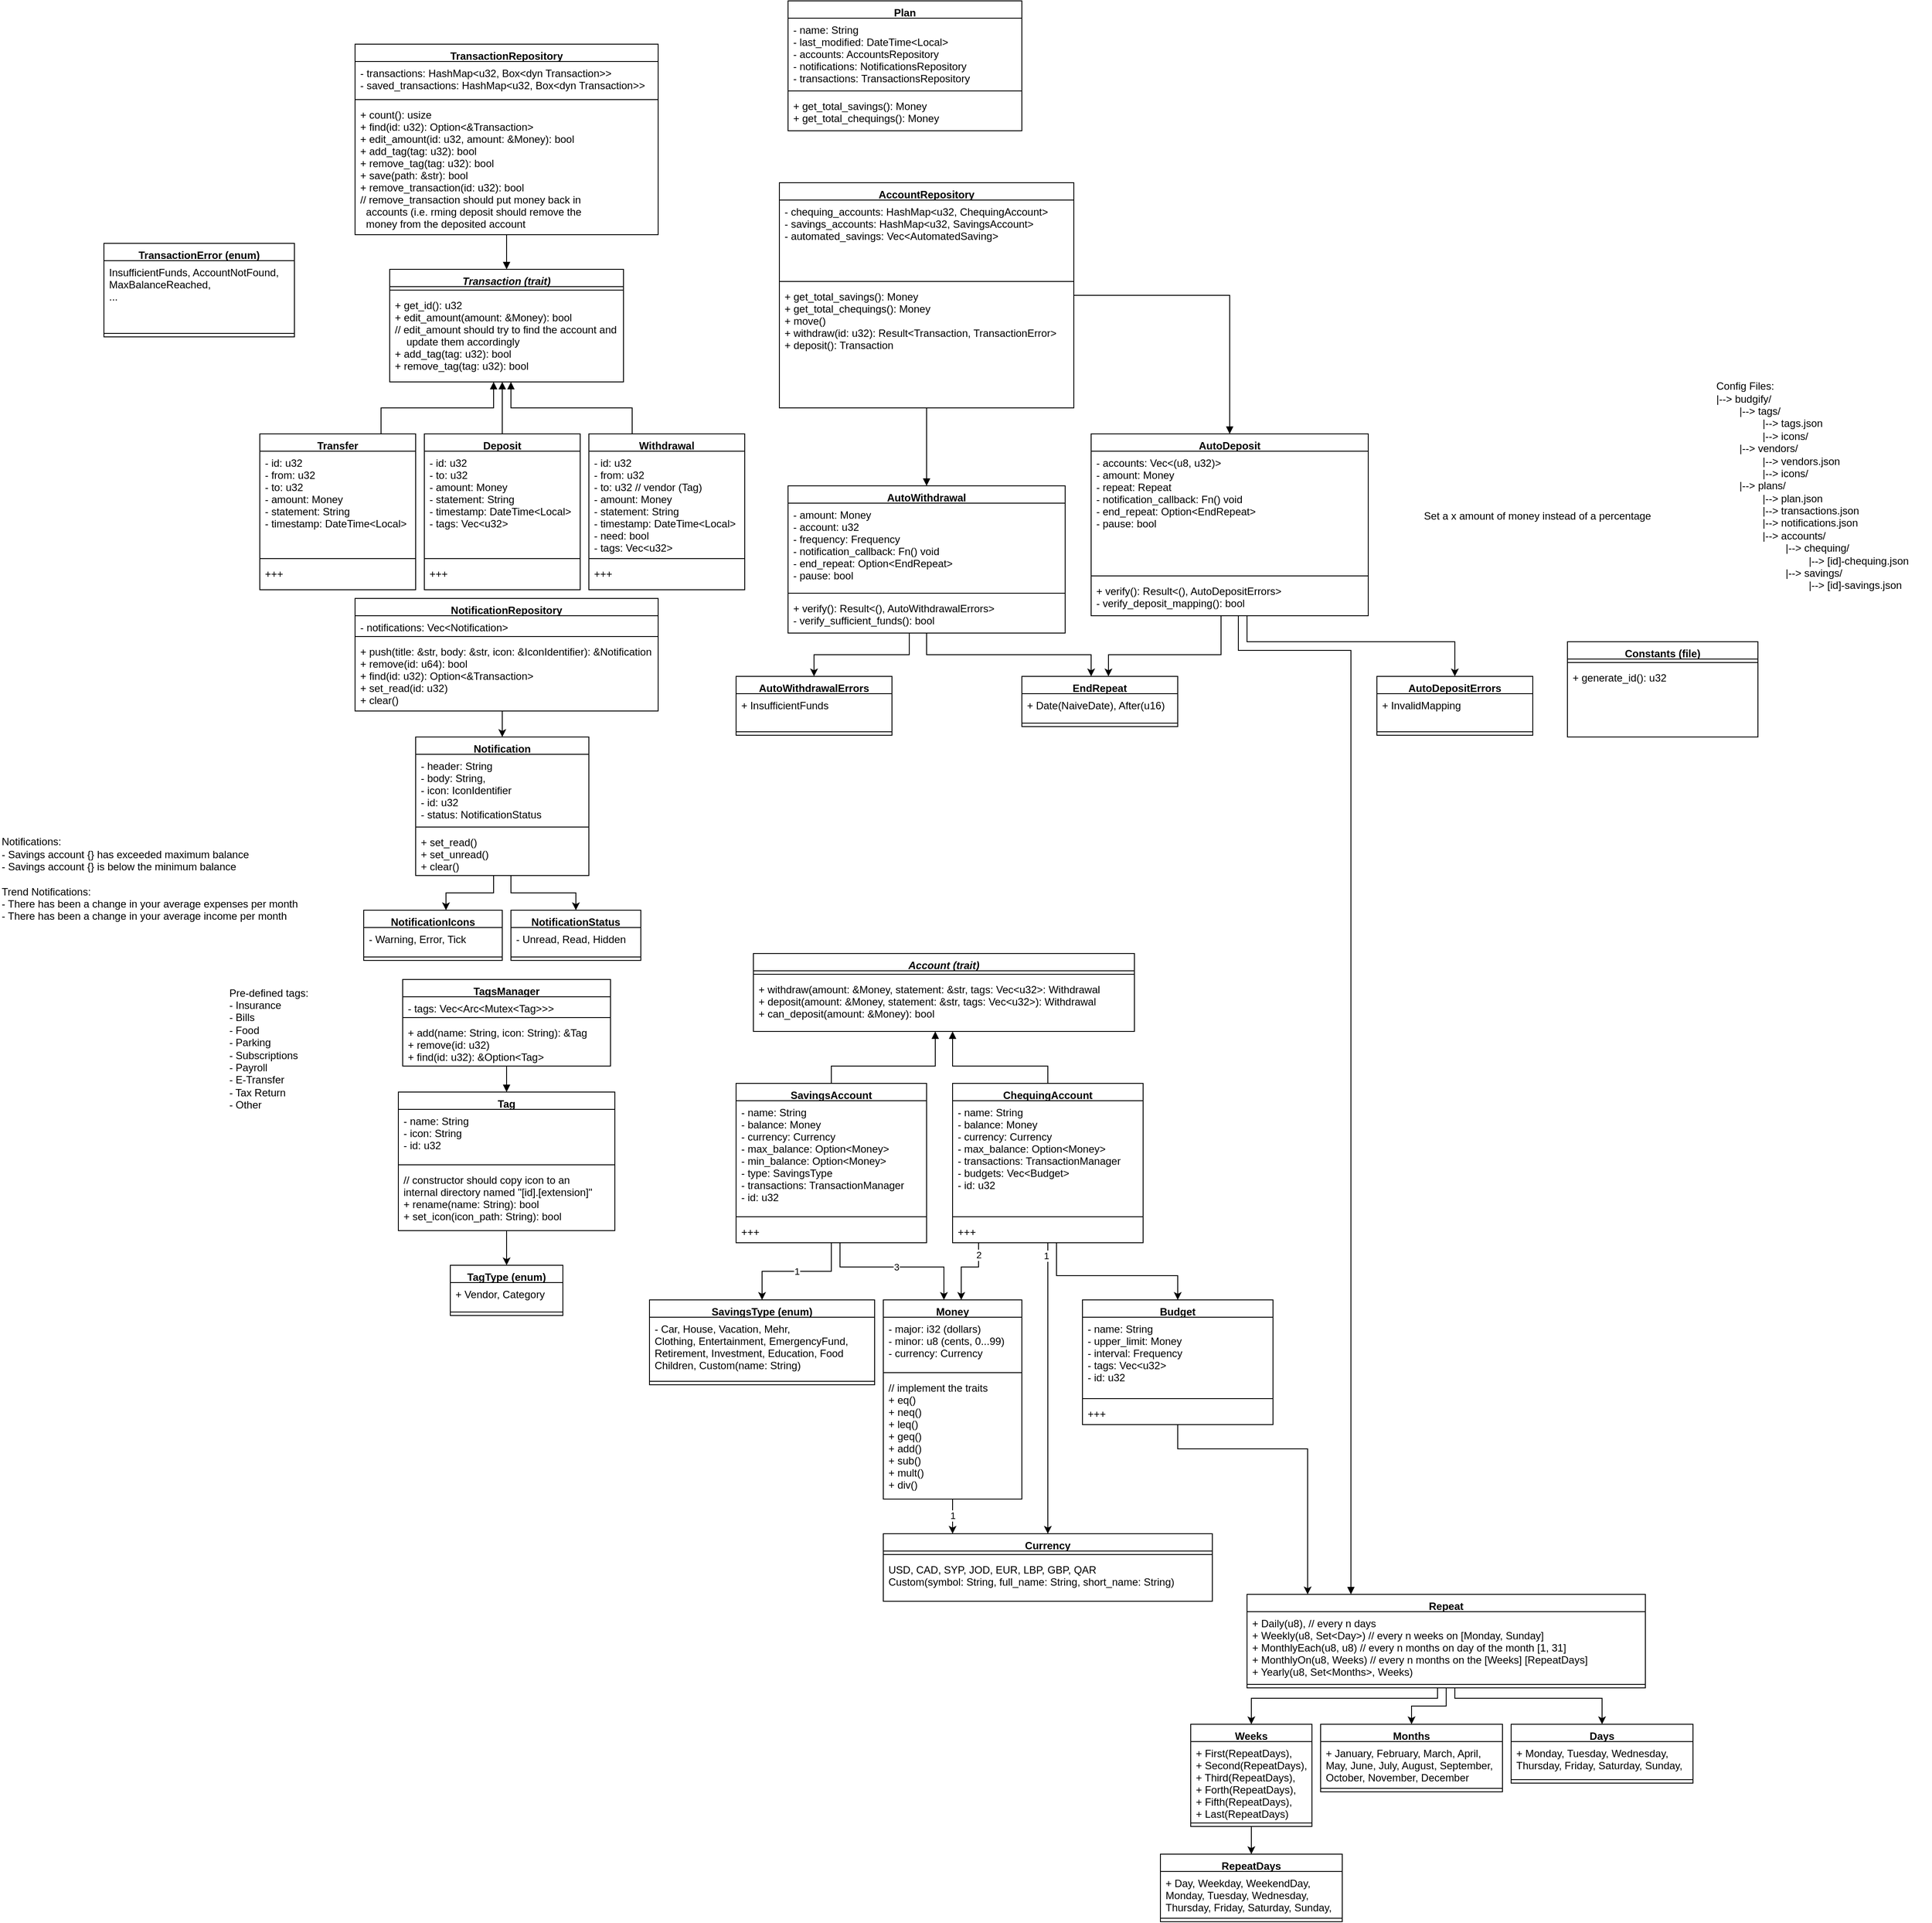 <mxfile version="20.8.16" type="device"><diagram name="Page-1" id="MXJoyOq33z3AeeRWUCVQ"><mxGraphModel dx="1587" dy="1798" grid="1" gridSize="10" guides="1" tooltips="1" connect="1" arrows="1" fold="1" page="0" pageScale="1" pageWidth="850" pageHeight="1100" math="0" shadow="0"><root><mxCell id="0"/><mxCell id="1" parent="0"/><mxCell id="jYdG3Akt0IeGUaFJMhiI-1" value="Plan" style="swimlane;fontStyle=1;align=center;verticalAlign=top;childLayout=stackLayout;horizontal=1;startSize=20;horizontalStack=0;resizeParent=1;resizeParentMax=0;resizeLast=0;collapsible=1;marginBottom=0;" parent="1" vertex="1"><mxGeometry x="130" y="-1100" width="270" height="150" as="geometry"/></mxCell><mxCell id="jYdG3Akt0IeGUaFJMhiI-2" value="- name: String&#10;- last_modified: DateTime&lt;Local&gt;&#10;- accounts: AccountsRepository&#10;- notifications: NotificationsRepository&#10;- transactions: TransactionsRepository" style="text;strokeColor=none;fillColor=none;align=left;verticalAlign=top;spacingLeft=4;spacingRight=4;overflow=hidden;rotatable=0;points=[[0,0.5],[1,0.5]];portConstraint=eastwest;" parent="jYdG3Akt0IeGUaFJMhiI-1" vertex="1"><mxGeometry y="20" width="270" height="80" as="geometry"/></mxCell><mxCell id="jYdG3Akt0IeGUaFJMhiI-3" value="" style="line;strokeWidth=1;fillColor=none;align=left;verticalAlign=middle;spacingTop=-1;spacingLeft=3;spacingRight=3;rotatable=0;labelPosition=right;points=[];portConstraint=eastwest;strokeColor=inherit;" parent="jYdG3Akt0IeGUaFJMhiI-1" vertex="1"><mxGeometry y="100" width="270" height="8" as="geometry"/></mxCell><mxCell id="jYdG3Akt0IeGUaFJMhiI-4" value="+ get_total_savings(): Money&#10;+ get_total_chequings(): Money" style="text;strokeColor=none;fillColor=none;align=left;verticalAlign=top;spacingLeft=4;spacingRight=4;overflow=hidden;rotatable=0;points=[[0,0.5],[1,0.5]];portConstraint=eastwest;" parent="jYdG3Akt0IeGUaFJMhiI-1" vertex="1"><mxGeometry y="108" width="270" height="42" as="geometry"/></mxCell><mxCell id="jYdG3Akt0IeGUaFJMhiI-22" style="edgeStyle=orthogonalEdgeStyle;rounded=0;orthogonalLoop=1;jettySize=auto;html=1;" parent="1" source="jYdG3Akt0IeGUaFJMhiI-5" target="jYdG3Akt0IeGUaFJMhiI-9" edge="1"><mxGeometry relative="1" as="geometry"><Array as="points"><mxPoint x="350" y="362"/><mxPoint x="330" y="362"/></Array></mxGeometry></mxCell><mxCell id="aiQ7RCh98UsA8xE5XKQa-2" value="2" style="edgeLabel;html=1;align=center;verticalAlign=middle;resizable=0;points=[];" vertex="1" connectable="0" parent="jYdG3Akt0IeGUaFJMhiI-22"><mxGeometry x="-0.679" relative="1" as="geometry"><mxPoint as="offset"/></mxGeometry></mxCell><mxCell id="jYdG3Akt0IeGUaFJMhiI-23" style="edgeStyle=orthogonalEdgeStyle;rounded=0;orthogonalLoop=1;jettySize=auto;html=1;" parent="1" source="jYdG3Akt0IeGUaFJMhiI-5" target="jYdG3Akt0IeGUaFJMhiI-17" edge="1"><mxGeometry relative="1" as="geometry"/></mxCell><mxCell id="aiQ7RCh98UsA8xE5XKQa-1" value="1" style="edgeLabel;html=1;align=center;verticalAlign=middle;resizable=0;points=[];" vertex="1" connectable="0" parent="jYdG3Akt0IeGUaFJMhiI-23"><mxGeometry x="-0.912" y="-2" relative="1" as="geometry"><mxPoint as="offset"/></mxGeometry></mxCell><mxCell id="jYdG3Akt0IeGUaFJMhiI-119" style="edgeStyle=orthogonalEdgeStyle;rounded=0;orthogonalLoop=1;jettySize=auto;html=1;endArrow=block;endFill=1;" parent="1" source="jYdG3Akt0IeGUaFJMhiI-5" target="jYdG3Akt0IeGUaFJMhiI-33" edge="1"><mxGeometry relative="1" as="geometry"><Array as="points"><mxPoint x="430" y="130"/><mxPoint x="320" y="130"/></Array></mxGeometry></mxCell><mxCell id="aiQ7RCh98UsA8xE5XKQa-4" style="edgeStyle=orthogonalEdgeStyle;rounded=0;orthogonalLoop=1;jettySize=auto;html=1;" edge="1" parent="1" source="jYdG3Akt0IeGUaFJMhiI-5" target="jYdG3Akt0IeGUaFJMhiI-154"><mxGeometry relative="1" as="geometry"><Array as="points"><mxPoint x="440" y="372"/><mxPoint x="580" y="372"/></Array></mxGeometry></mxCell><mxCell id="jYdG3Akt0IeGUaFJMhiI-5" value="ChequingAccount" style="swimlane;fontStyle=1;align=center;verticalAlign=top;childLayout=stackLayout;horizontal=1;startSize=20;horizontalStack=0;resizeParent=1;resizeParentMax=0;resizeLast=0;collapsible=1;marginBottom=0;" parent="1" vertex="1"><mxGeometry x="320" y="150" width="220" height="184" as="geometry"/></mxCell><mxCell id="jYdG3Akt0IeGUaFJMhiI-6" value="- name: String&#10;- balance: Money&#10;- currency: Currency&#10;- max_balance: Option&lt;Money&gt;&#10;- transactions: TransactionManager&#10;- budgets: Vec&lt;Budget&gt;&#10;- id: u32" style="text;strokeColor=none;fillColor=none;align=left;verticalAlign=top;spacingLeft=4;spacingRight=4;overflow=hidden;rotatable=0;points=[[0,0.5],[1,0.5]];portConstraint=eastwest;" parent="jYdG3Akt0IeGUaFJMhiI-5" vertex="1"><mxGeometry y="20" width="220" height="130" as="geometry"/></mxCell><mxCell id="jYdG3Akt0IeGUaFJMhiI-7" value="" style="line;strokeWidth=1;fillColor=none;align=left;verticalAlign=middle;spacingTop=-1;spacingLeft=3;spacingRight=3;rotatable=0;labelPosition=right;points=[];portConstraint=eastwest;strokeColor=inherit;" parent="jYdG3Akt0IeGUaFJMhiI-5" vertex="1"><mxGeometry y="150" width="220" height="8" as="geometry"/></mxCell><mxCell id="jYdG3Akt0IeGUaFJMhiI-8" value="+++" style="text;strokeColor=none;fillColor=none;align=left;verticalAlign=top;spacingLeft=4;spacingRight=4;overflow=hidden;rotatable=0;points=[[0,0.5],[1,0.5]];portConstraint=eastwest;" parent="jYdG3Akt0IeGUaFJMhiI-5" vertex="1"><mxGeometry y="158" width="220" height="26" as="geometry"/></mxCell><mxCell id="jYdG3Akt0IeGUaFJMhiI-21" style="edgeStyle=orthogonalEdgeStyle;rounded=0;orthogonalLoop=1;jettySize=auto;html=1;" parent="1" source="jYdG3Akt0IeGUaFJMhiI-9" target="jYdG3Akt0IeGUaFJMhiI-17" edge="1"><mxGeometry relative="1" as="geometry"><Array as="points"><mxPoint x="320" y="610"/><mxPoint x="320" y="610"/></Array></mxGeometry></mxCell><mxCell id="aiQ7RCh98UsA8xE5XKQa-3" value="1" style="edgeLabel;html=1;align=center;verticalAlign=middle;resizable=0;points=[];" vertex="1" connectable="0" parent="jYdG3Akt0IeGUaFJMhiI-21"><mxGeometry x="-0.066" relative="1" as="geometry"><mxPoint as="offset"/></mxGeometry></mxCell><mxCell id="jYdG3Akt0IeGUaFJMhiI-9" value="Money" style="swimlane;fontStyle=1;align=center;verticalAlign=top;childLayout=stackLayout;horizontal=1;startSize=20;horizontalStack=0;resizeParent=1;resizeParentMax=0;resizeLast=0;collapsible=1;marginBottom=0;" parent="1" vertex="1"><mxGeometry x="240" y="400" width="160" height="230" as="geometry"/></mxCell><mxCell id="jYdG3Akt0IeGUaFJMhiI-10" value="- major: i32 (dollars)&#10;- minor: u8 (cents, 0...99)&#10;- currency: Currency" style="text;strokeColor=none;fillColor=none;align=left;verticalAlign=top;spacingLeft=4;spacingRight=4;overflow=hidden;rotatable=0;points=[[0,0.5],[1,0.5]];portConstraint=eastwest;" parent="jYdG3Akt0IeGUaFJMhiI-9" vertex="1"><mxGeometry y="20" width="160" height="60" as="geometry"/></mxCell><mxCell id="jYdG3Akt0IeGUaFJMhiI-11" value="" style="line;strokeWidth=1;fillColor=none;align=left;verticalAlign=middle;spacingTop=-1;spacingLeft=3;spacingRight=3;rotatable=0;labelPosition=right;points=[];portConstraint=eastwest;strokeColor=inherit;" parent="jYdG3Akt0IeGUaFJMhiI-9" vertex="1"><mxGeometry y="80" width="160" height="8" as="geometry"/></mxCell><mxCell id="jYdG3Akt0IeGUaFJMhiI-12" value="// implement the traits&#10;+ eq() &#10;+ neq()&#10;+ leq()&#10;+ geq()&#10;+ add()&#10;+ sub()&#10;+ mult()&#10;+ div()" style="text;strokeColor=none;fillColor=none;align=left;verticalAlign=top;spacingLeft=4;spacingRight=4;overflow=hidden;rotatable=0;points=[[0,0.5],[1,0.5]];portConstraint=eastwest;" parent="jYdG3Akt0IeGUaFJMhiI-9" vertex="1"><mxGeometry y="88" width="160" height="142" as="geometry"/></mxCell><mxCell id="jYdG3Akt0IeGUaFJMhiI-17" value="Currency" style="swimlane;fontStyle=1;align=center;verticalAlign=top;childLayout=stackLayout;horizontal=1;startSize=20;horizontalStack=0;resizeParent=1;resizeParentMax=0;resizeLast=0;collapsible=1;marginBottom=0;" parent="1" vertex="1"><mxGeometry x="240" y="670" width="380" height="78" as="geometry"/></mxCell><mxCell id="jYdG3Akt0IeGUaFJMhiI-19" value="" style="line;strokeWidth=1;fillColor=none;align=left;verticalAlign=middle;spacingTop=-1;spacingLeft=3;spacingRight=3;rotatable=0;labelPosition=right;points=[];portConstraint=eastwest;strokeColor=inherit;" parent="jYdG3Akt0IeGUaFJMhiI-17" vertex="1"><mxGeometry y="20" width="380" height="8" as="geometry"/></mxCell><mxCell id="jYdG3Akt0IeGUaFJMhiI-18" value="USD, CAD, SYP, JOD, EUR, LBP, GBP, QAR&#10;Custom(symbol: String, full_name: String, short_name: String) " style="text;strokeColor=none;fillColor=none;align=left;verticalAlign=top;spacingLeft=4;spacingRight=4;overflow=hidden;rotatable=0;points=[[0,0.5],[1,0.5]];portConstraint=eastwest;" parent="jYdG3Akt0IeGUaFJMhiI-17" vertex="1"><mxGeometry y="28" width="380" height="50" as="geometry"/></mxCell><mxCell id="jYdG3Akt0IeGUaFJMhiI-28" value="SavingsType (enum)" style="swimlane;fontStyle=1;align=center;verticalAlign=top;childLayout=stackLayout;horizontal=1;startSize=20;horizontalStack=0;resizeParent=1;resizeParentMax=0;resizeLast=0;collapsible=1;marginBottom=0;" parent="1" vertex="1"><mxGeometry x="-30" y="400" width="260" height="98" as="geometry"/></mxCell><mxCell id="jYdG3Akt0IeGUaFJMhiI-29" value="- Car, House, Vacation, Mehr,&#10;Clothing, Entertainment, EmergencyFund, &#10;Retirement, Investment, Education, Food&#10;Children, Custom(name: String)" style="text;strokeColor=none;fillColor=none;align=left;verticalAlign=top;spacingLeft=4;spacingRight=4;overflow=hidden;rotatable=0;points=[[0,0.5],[1,0.5]];portConstraint=eastwest;" parent="jYdG3Akt0IeGUaFJMhiI-28" vertex="1"><mxGeometry y="20" width="260" height="70" as="geometry"/></mxCell><mxCell id="jYdG3Akt0IeGUaFJMhiI-30" value="" style="line;strokeWidth=1;fillColor=none;align=left;verticalAlign=middle;spacingTop=-1;spacingLeft=3;spacingRight=3;rotatable=0;labelPosition=right;points=[];portConstraint=eastwest;strokeColor=inherit;" parent="jYdG3Akt0IeGUaFJMhiI-28" vertex="1"><mxGeometry y="90" width="260" height="8" as="geometry"/></mxCell><mxCell id="jYdG3Akt0IeGUaFJMhiI-33" value="Account (trait)" style="swimlane;fontStyle=3;align=center;verticalAlign=top;childLayout=stackLayout;horizontal=1;startSize=20;horizontalStack=0;resizeParent=1;resizeParentMax=0;resizeLast=0;collapsible=1;marginBottom=0;" parent="1" vertex="1"><mxGeometry x="90" width="440" height="90" as="geometry"/></mxCell><mxCell id="jYdG3Akt0IeGUaFJMhiI-35" value="" style="line;strokeWidth=1;fillColor=none;align=left;verticalAlign=middle;spacingTop=-1;spacingLeft=3;spacingRight=3;rotatable=0;labelPosition=right;points=[];portConstraint=eastwest;strokeColor=inherit;" parent="jYdG3Akt0IeGUaFJMhiI-33" vertex="1"><mxGeometry y="20" width="440" height="8" as="geometry"/></mxCell><mxCell id="jYdG3Akt0IeGUaFJMhiI-36" value="+ withdraw(amount: &amp;Money, statement: &amp;str, tags: Vec&lt;u32&gt;: Withdrawal&#10;+ deposit(amount: &amp;Money, statement: &amp;str, tags: Vec&lt;u32&gt;): Withdrawal&#10;+ can_deposit(amount: &amp;Money): bool" style="text;strokeColor=none;fillColor=none;align=left;verticalAlign=top;spacingLeft=4;spacingRight=4;overflow=hidden;rotatable=0;points=[[0,0.5],[1,0.5]];portConstraint=eastwest;" parent="jYdG3Akt0IeGUaFJMhiI-33" vertex="1"><mxGeometry y="28" width="440" height="62" as="geometry"/></mxCell><mxCell id="jYdG3Akt0IeGUaFJMhiI-42" value="1" style="edgeStyle=orthogonalEdgeStyle;rounded=0;orthogonalLoop=1;jettySize=auto;html=1;" parent="1" source="jYdG3Akt0IeGUaFJMhiI-37" target="jYdG3Akt0IeGUaFJMhiI-28" edge="1"><mxGeometry relative="1" as="geometry"/></mxCell><mxCell id="jYdG3Akt0IeGUaFJMhiI-120" style="edgeStyle=orthogonalEdgeStyle;rounded=0;orthogonalLoop=1;jettySize=auto;html=1;endArrow=block;endFill=1;" parent="1" source="jYdG3Akt0IeGUaFJMhiI-37" target="jYdG3Akt0IeGUaFJMhiI-33" edge="1"><mxGeometry relative="1" as="geometry"><Array as="points"><mxPoint x="180" y="130"/><mxPoint x="300" y="130"/></Array></mxGeometry></mxCell><mxCell id="jYdG3Akt0IeGUaFJMhiI-121" value="3" style="edgeStyle=orthogonalEdgeStyle;rounded=0;orthogonalLoop=1;jettySize=auto;html=1;endArrow=classic;endFill=1;" parent="1" source="jYdG3Akt0IeGUaFJMhiI-37" target="jYdG3Akt0IeGUaFJMhiI-9" edge="1"><mxGeometry relative="1" as="geometry"><Array as="points"><mxPoint x="190" y="362"/><mxPoint x="310" y="362"/></Array></mxGeometry></mxCell><mxCell id="jYdG3Akt0IeGUaFJMhiI-37" value="SavingsAccount" style="swimlane;fontStyle=1;align=center;verticalAlign=top;childLayout=stackLayout;horizontal=1;startSize=20;horizontalStack=0;resizeParent=1;resizeParentMax=0;resizeLast=0;collapsible=1;marginBottom=0;" parent="1" vertex="1"><mxGeometry x="70" y="150" width="220" height="184" as="geometry"/></mxCell><mxCell id="jYdG3Akt0IeGUaFJMhiI-38" value="- name: String&#10;- balance: Money&#10;- currency: Currency&#10;- max_balance: Option&lt;Money&gt;&#10;- min_balance: Option&lt;Money&gt;&#10;- type: SavingsType&#10;- transactions: TransactionManager&#10;- id: u32" style="text;strokeColor=none;fillColor=none;align=left;verticalAlign=top;spacingLeft=4;spacingRight=4;overflow=hidden;rotatable=0;points=[[0,0.5],[1,0.5]];portConstraint=eastwest;" parent="jYdG3Akt0IeGUaFJMhiI-37" vertex="1"><mxGeometry y="20" width="220" height="130" as="geometry"/></mxCell><mxCell id="jYdG3Akt0IeGUaFJMhiI-39" value="" style="line;strokeWidth=1;fillColor=none;align=left;verticalAlign=middle;spacingTop=-1;spacingLeft=3;spacingRight=3;rotatable=0;labelPosition=right;points=[];portConstraint=eastwest;strokeColor=inherit;" parent="jYdG3Akt0IeGUaFJMhiI-37" vertex="1"><mxGeometry y="150" width="220" height="8" as="geometry"/></mxCell><mxCell id="jYdG3Akt0IeGUaFJMhiI-40" value="+++" style="text;strokeColor=none;fillColor=none;align=left;verticalAlign=top;spacingLeft=4;spacingRight=4;overflow=hidden;rotatable=0;points=[[0,0.5],[1,0.5]];portConstraint=eastwest;" parent="jYdG3Akt0IeGUaFJMhiI-37" vertex="1"><mxGeometry y="158" width="220" height="26" as="geometry"/></mxCell><mxCell id="jYdG3Akt0IeGUaFJMhiI-57" style="edgeStyle=orthogonalEdgeStyle;rounded=0;orthogonalLoop=1;jettySize=auto;html=1;" parent="1" source="jYdG3Akt0IeGUaFJMhiI-49" target="jYdG3Akt0IeGUaFJMhiI-53" edge="1"><mxGeometry relative="1" as="geometry"><Array as="points"><mxPoint x="-210" y="-70"/><mxPoint x="-265" y="-70"/></Array></mxGeometry></mxCell><mxCell id="aiQ7RCh98UsA8xE5XKQa-47" style="edgeStyle=orthogonalEdgeStyle;rounded=0;orthogonalLoop=1;jettySize=auto;html=1;entryX=0.5;entryY=0;entryDx=0;entryDy=0;" edge="1" parent="1" source="jYdG3Akt0IeGUaFJMhiI-49" target="aiQ7RCh98UsA8xE5XKQa-43"><mxGeometry relative="1" as="geometry"><Array as="points"><mxPoint x="-190" y="-70"/><mxPoint x="-115" y="-70"/></Array></mxGeometry></mxCell><mxCell id="jYdG3Akt0IeGUaFJMhiI-49" value="Notification" style="swimlane;fontStyle=1;align=center;verticalAlign=top;childLayout=stackLayout;horizontal=1;startSize=20;horizontalStack=0;resizeParent=1;resizeParentMax=0;resizeLast=0;collapsible=1;marginBottom=0;" parent="1" vertex="1"><mxGeometry x="-300" y="-250" width="200" height="160" as="geometry"/></mxCell><mxCell id="jYdG3Akt0IeGUaFJMhiI-50" value="- header: String&#10;- body: String,&#10;- icon: IconIdentifier&#10;- id: u32&#10;- status: NotificationStatus" style="text;strokeColor=none;fillColor=none;align=left;verticalAlign=top;spacingLeft=4;spacingRight=4;overflow=hidden;rotatable=0;points=[[0,0.5],[1,0.5]];portConstraint=eastwest;" parent="jYdG3Akt0IeGUaFJMhiI-49" vertex="1"><mxGeometry y="20" width="200" height="80" as="geometry"/></mxCell><mxCell id="jYdG3Akt0IeGUaFJMhiI-51" value="" style="line;strokeWidth=1;fillColor=none;align=left;verticalAlign=middle;spacingTop=-1;spacingLeft=3;spacingRight=3;rotatable=0;labelPosition=right;points=[];portConstraint=eastwest;strokeColor=inherit;" parent="jYdG3Akt0IeGUaFJMhiI-49" vertex="1"><mxGeometry y="100" width="200" height="8" as="geometry"/></mxCell><mxCell id="jYdG3Akt0IeGUaFJMhiI-52" value="+ set_read()&#10;+ set_unread()&#10;+ clear()" style="text;strokeColor=none;fillColor=none;align=left;verticalAlign=top;spacingLeft=4;spacingRight=4;overflow=hidden;rotatable=0;points=[[0,0.5],[1,0.5]];portConstraint=eastwest;" parent="jYdG3Akt0IeGUaFJMhiI-49" vertex="1"><mxGeometry y="108" width="200" height="52" as="geometry"/></mxCell><mxCell id="jYdG3Akt0IeGUaFJMhiI-53" value="NotificationIcons" style="swimlane;fontStyle=1;align=center;verticalAlign=top;childLayout=stackLayout;horizontal=1;startSize=20;horizontalStack=0;resizeParent=1;resizeParentMax=0;resizeLast=0;collapsible=1;marginBottom=0;" parent="1" vertex="1"><mxGeometry x="-360" y="-50" width="160" height="58" as="geometry"/></mxCell><mxCell id="jYdG3Akt0IeGUaFJMhiI-54" value="- Warning, Error, Tick" style="text;strokeColor=none;fillColor=none;align=left;verticalAlign=top;spacingLeft=4;spacingRight=4;overflow=hidden;rotatable=0;points=[[0,0.5],[1,0.5]];portConstraint=eastwest;" parent="jYdG3Akt0IeGUaFJMhiI-53" vertex="1"><mxGeometry y="20" width="160" height="30" as="geometry"/></mxCell><mxCell id="jYdG3Akt0IeGUaFJMhiI-55" value="" style="line;strokeWidth=1;fillColor=none;align=left;verticalAlign=middle;spacingTop=-1;spacingLeft=3;spacingRight=3;rotatable=0;labelPosition=right;points=[];portConstraint=eastwest;strokeColor=inherit;" parent="jYdG3Akt0IeGUaFJMhiI-53" vertex="1"><mxGeometry y="50" width="160" height="8" as="geometry"/></mxCell><mxCell id="jYdG3Akt0IeGUaFJMhiI-58" value="Notifications:&lt;br&gt;- Savings account {} has exceeded maximum balance&lt;br&gt;- Savings account {} is below the minimum balance&lt;br&gt;&lt;br&gt;Trend Notifications:&lt;br&gt;- There has been a change in your average expenses per month&lt;br&gt;- There has been a change in your average income per month" style="text;html=1;align=left;verticalAlign=middle;resizable=0;points=[];autosize=1;strokeColor=none;fillColor=none;" parent="1" vertex="1"><mxGeometry x="-780" y="-141" width="370" height="110" as="geometry"/></mxCell><mxCell id="aiQ7RCh98UsA8xE5XKQa-48" style="edgeStyle=orthogonalEdgeStyle;rounded=0;orthogonalLoop=1;jettySize=auto;html=1;" edge="1" parent="1" source="jYdG3Akt0IeGUaFJMhiI-59" target="jYdG3Akt0IeGUaFJMhiI-49"><mxGeometry relative="1" as="geometry"><Array as="points"><mxPoint x="-200" y="-270"/><mxPoint x="-200" y="-270"/></Array></mxGeometry></mxCell><mxCell id="jYdG3Akt0IeGUaFJMhiI-59" value="NotificationRepository" style="swimlane;fontStyle=1;align=center;verticalAlign=top;childLayout=stackLayout;horizontal=1;startSize=20;horizontalStack=0;resizeParent=1;resizeParentMax=0;resizeLast=0;collapsible=1;marginBottom=0;" parent="1" vertex="1"><mxGeometry x="-370" y="-410" width="350" height="130" as="geometry"/></mxCell><mxCell id="jYdG3Akt0IeGUaFJMhiI-60" value="- notifications: Vec&lt;Notification&gt;" style="text;strokeColor=none;fillColor=none;align=left;verticalAlign=top;spacingLeft=4;spacingRight=4;overflow=hidden;rotatable=0;points=[[0,0.5],[1,0.5]];portConstraint=eastwest;" parent="jYdG3Akt0IeGUaFJMhiI-59" vertex="1"><mxGeometry y="20" width="350" height="20" as="geometry"/></mxCell><mxCell id="jYdG3Akt0IeGUaFJMhiI-61" value="" style="line;strokeWidth=1;fillColor=none;align=left;verticalAlign=middle;spacingTop=-1;spacingLeft=3;spacingRight=3;rotatable=0;labelPosition=right;points=[];portConstraint=eastwest;strokeColor=inherit;" parent="jYdG3Akt0IeGUaFJMhiI-59" vertex="1"><mxGeometry y="40" width="350" height="8" as="geometry"/></mxCell><mxCell id="jYdG3Akt0IeGUaFJMhiI-62" value="+ push(title: &amp;str, body: &amp;str, icon: &amp;IconIdentifier): &amp;Notification&#10;+ remove(id: u64): bool&#10;+ find(id: u32): Option&lt;&amp;Transaction&gt;&#10;+ set_read(id: u32)&#10;+ clear()" style="text;strokeColor=none;fillColor=none;align=left;verticalAlign=top;spacingLeft=4;spacingRight=4;overflow=hidden;rotatable=0;points=[[0,0.5],[1,0.5]];portConstraint=eastwest;" parent="jYdG3Akt0IeGUaFJMhiI-59" vertex="1"><mxGeometry y="48" width="350" height="82" as="geometry"/></mxCell><mxCell id="jYdG3Akt0IeGUaFJMhiI-84" style="edgeStyle=orthogonalEdgeStyle;rounded=0;orthogonalLoop=1;jettySize=auto;html=1;endArrow=block;endFill=1;" parent="1" source="jYdG3Akt0IeGUaFJMhiI-66" target="jYdG3Akt0IeGUaFJMhiI-79" edge="1"><mxGeometry relative="1" as="geometry"><Array as="points"><mxPoint x="-340" y="-630"/><mxPoint x="-210" y="-630"/></Array></mxGeometry></mxCell><mxCell id="jYdG3Akt0IeGUaFJMhiI-66" value="Transfer" style="swimlane;fontStyle=1;align=center;verticalAlign=top;childLayout=stackLayout;horizontal=1;startSize=20;horizontalStack=0;resizeParent=1;resizeParentMax=0;resizeLast=0;collapsible=1;marginBottom=0;" parent="1" vertex="1"><mxGeometry x="-480" y="-600" width="180" height="180" as="geometry"/></mxCell><mxCell id="jYdG3Akt0IeGUaFJMhiI-67" value="- id: u32&#10;- from: u32&#10;- to: u32&#10;- amount: Money&#10;- statement: String&#10;- timestamp: DateTime&lt;Local&gt;" style="text;strokeColor=none;fillColor=none;align=left;verticalAlign=top;spacingLeft=4;spacingRight=4;overflow=hidden;rotatable=0;points=[[0,0.5],[1,0.5]];portConstraint=eastwest;" parent="jYdG3Akt0IeGUaFJMhiI-66" vertex="1"><mxGeometry y="20" width="180" height="120" as="geometry"/></mxCell><mxCell id="jYdG3Akt0IeGUaFJMhiI-68" value="" style="line;strokeWidth=1;fillColor=none;align=left;verticalAlign=middle;spacingTop=-1;spacingLeft=3;spacingRight=3;rotatable=0;labelPosition=right;points=[];portConstraint=eastwest;strokeColor=inherit;" parent="jYdG3Akt0IeGUaFJMhiI-66" vertex="1"><mxGeometry y="140" width="180" height="8" as="geometry"/></mxCell><mxCell id="jYdG3Akt0IeGUaFJMhiI-69" value="+++" style="text;strokeColor=none;fillColor=none;align=left;verticalAlign=top;spacingLeft=4;spacingRight=4;overflow=hidden;rotatable=0;points=[[0,0.5],[1,0.5]];portConstraint=eastwest;" parent="jYdG3Akt0IeGUaFJMhiI-66" vertex="1"><mxGeometry y="148" width="180" height="32" as="geometry"/></mxCell><mxCell id="jYdG3Akt0IeGUaFJMhiI-83" style="edgeStyle=orthogonalEdgeStyle;rounded=0;orthogonalLoop=1;jettySize=auto;html=1;endArrow=block;endFill=1;" parent="1" source="jYdG3Akt0IeGUaFJMhiI-71" target="jYdG3Akt0IeGUaFJMhiI-82" edge="1"><mxGeometry relative="1" as="geometry"><Array as="points"><mxPoint x="-200" y="-620"/><mxPoint x="-200" y="-620"/></Array></mxGeometry></mxCell><mxCell id="jYdG3Akt0IeGUaFJMhiI-71" value="Deposit" style="swimlane;fontStyle=1;align=center;verticalAlign=top;childLayout=stackLayout;horizontal=1;startSize=20;horizontalStack=0;resizeParent=1;resizeParentMax=0;resizeLast=0;collapsible=1;marginBottom=0;" parent="1" vertex="1"><mxGeometry x="-290" y="-600" width="180" height="180" as="geometry"/></mxCell><mxCell id="jYdG3Akt0IeGUaFJMhiI-72" value="- id: u32&#10;- to: u32&#10;- amount: Money&#10;- statement: String&#10;- timestamp: DateTime&lt;Local&gt;&#10;- tags: Vec&lt;u32&gt;" style="text;strokeColor=none;fillColor=none;align=left;verticalAlign=top;spacingLeft=4;spacingRight=4;overflow=hidden;rotatable=0;points=[[0,0.5],[1,0.5]];portConstraint=eastwest;" parent="jYdG3Akt0IeGUaFJMhiI-71" vertex="1"><mxGeometry y="20" width="180" height="120" as="geometry"/></mxCell><mxCell id="jYdG3Akt0IeGUaFJMhiI-73" value="" style="line;strokeWidth=1;fillColor=none;align=left;verticalAlign=middle;spacingTop=-1;spacingLeft=3;spacingRight=3;rotatable=0;labelPosition=right;points=[];portConstraint=eastwest;strokeColor=inherit;" parent="jYdG3Akt0IeGUaFJMhiI-71" vertex="1"><mxGeometry y="140" width="180" height="8" as="geometry"/></mxCell><mxCell id="jYdG3Akt0IeGUaFJMhiI-74" value="+++" style="text;strokeColor=none;fillColor=none;align=left;verticalAlign=top;spacingLeft=4;spacingRight=4;overflow=hidden;rotatable=0;points=[[0,0.5],[1,0.5]];portConstraint=eastwest;" parent="jYdG3Akt0IeGUaFJMhiI-71" vertex="1"><mxGeometry y="148" width="180" height="32" as="geometry"/></mxCell><mxCell id="jYdG3Akt0IeGUaFJMhiI-105" style="edgeStyle=orthogonalEdgeStyle;rounded=0;orthogonalLoop=1;jettySize=auto;html=1;entryX=0.5;entryY=0;entryDx=0;entryDy=0;endArrow=block;endFill=1;" parent="1" source="jYdG3Akt0IeGUaFJMhiI-75" target="jYdG3Akt0IeGUaFJMhiI-79" edge="1"><mxGeometry relative="1" as="geometry"/></mxCell><mxCell id="jYdG3Akt0IeGUaFJMhiI-75" value="TransactionRepository" style="swimlane;fontStyle=1;align=center;verticalAlign=top;childLayout=stackLayout;horizontal=1;startSize=20;horizontalStack=0;resizeParent=1;resizeParentMax=0;resizeLast=0;collapsible=1;marginBottom=0;" parent="1" vertex="1"><mxGeometry x="-370" y="-1050" width="350" height="220" as="geometry"/></mxCell><mxCell id="jYdG3Akt0IeGUaFJMhiI-76" value="- transactions: HashMap&lt;u32, Box&lt;dyn Transaction&gt;&gt;&#10;- saved_transactions: HashMap&lt;u32, Box&lt;dyn Transaction&gt;&gt;" style="text;strokeColor=none;fillColor=none;align=left;verticalAlign=top;spacingLeft=4;spacingRight=4;overflow=hidden;rotatable=0;points=[[0,0.5],[1,0.5]];portConstraint=eastwest;" parent="jYdG3Akt0IeGUaFJMhiI-75" vertex="1"><mxGeometry y="20" width="350" height="40" as="geometry"/></mxCell><mxCell id="jYdG3Akt0IeGUaFJMhiI-77" value="" style="line;strokeWidth=1;fillColor=none;align=left;verticalAlign=middle;spacingTop=-1;spacingLeft=3;spacingRight=3;rotatable=0;labelPosition=right;points=[];portConstraint=eastwest;strokeColor=inherit;" parent="jYdG3Akt0IeGUaFJMhiI-75" vertex="1"><mxGeometry y="60" width="350" height="8" as="geometry"/></mxCell><mxCell id="jYdG3Akt0IeGUaFJMhiI-78" value="+ count(): usize&#10;+ find(id: u32): Option&lt;&amp;Transaction&gt;&#10;+ edit_amount(id: u32, amount: &amp;Money): bool&#10;+ add_tag(tag: u32): bool&#10;+ remove_tag(tag: u32): bool&#10;+ save(path: &amp;str): bool&#10;+ remove_transaction(id: u32): bool&#10;// remove_transaction should put money back in&#10;  accounts (i.e. rming deposit should remove the &#10;  money from the deposited account" style="text;strokeColor=none;fillColor=none;align=left;verticalAlign=top;spacingLeft=4;spacingRight=4;overflow=hidden;rotatable=0;points=[[0,0.5],[1,0.5]];portConstraint=eastwest;" parent="jYdG3Akt0IeGUaFJMhiI-75" vertex="1"><mxGeometry y="68" width="350" height="152" as="geometry"/></mxCell><mxCell id="jYdG3Akt0IeGUaFJMhiI-79" value="Transaction (trait)" style="swimlane;fontStyle=3;align=center;verticalAlign=top;childLayout=stackLayout;horizontal=1;startSize=20;horizontalStack=0;resizeParent=1;resizeParentMax=0;resizeLast=0;collapsible=1;marginBottom=0;" parent="1" vertex="1"><mxGeometry x="-330" y="-790" width="270" height="130" as="geometry"/></mxCell><mxCell id="jYdG3Akt0IeGUaFJMhiI-81" value="" style="line;strokeWidth=1;fillColor=none;align=left;verticalAlign=middle;spacingTop=-1;spacingLeft=3;spacingRight=3;rotatable=0;labelPosition=right;points=[];portConstraint=eastwest;strokeColor=inherit;" parent="jYdG3Akt0IeGUaFJMhiI-79" vertex="1"><mxGeometry y="20" width="270" height="8" as="geometry"/></mxCell><mxCell id="jYdG3Akt0IeGUaFJMhiI-82" value="+ get_id(): u32&#10;+ edit_amount(amount: &amp;Money): bool&#10;// edit_amount should try to find the account and&#10;    update them accordingly&#10;+ add_tag(tag: u32): bool&#10;+ remove_tag(tag: u32): bool" style="text;strokeColor=none;fillColor=none;align=left;verticalAlign=top;spacingLeft=4;spacingRight=4;overflow=hidden;rotatable=0;points=[[0,0.5],[1,0.5]];portConstraint=eastwest;" parent="jYdG3Akt0IeGUaFJMhiI-79" vertex="1"><mxGeometry y="28" width="270" height="102" as="geometry"/></mxCell><mxCell id="jYdG3Akt0IeGUaFJMhiI-94" style="edgeStyle=orthogonalEdgeStyle;rounded=0;orthogonalLoop=1;jettySize=auto;html=1;endArrow=block;endFill=1;" parent="1" source="jYdG3Akt0IeGUaFJMhiI-90" target="jYdG3Akt0IeGUaFJMhiI-79" edge="1"><mxGeometry relative="1" as="geometry"><Array as="points"><mxPoint x="-50" y="-630"/><mxPoint x="-190" y="-630"/></Array></mxGeometry></mxCell><mxCell id="jYdG3Akt0IeGUaFJMhiI-90" value="Withdrawal" style="swimlane;fontStyle=1;align=center;verticalAlign=top;childLayout=stackLayout;horizontal=1;startSize=20;horizontalStack=0;resizeParent=1;resizeParentMax=0;resizeLast=0;collapsible=1;marginBottom=0;" parent="1" vertex="1"><mxGeometry x="-100" y="-600" width="180" height="180" as="geometry"/></mxCell><mxCell id="jYdG3Akt0IeGUaFJMhiI-91" value="- id: u32&#10;- from: u32&#10;- to: u32 // vendor (Tag)&#10;- amount: Money&#10;- statement: String&#10;- timestamp: DateTime&lt;Local&gt;&#10;- need: bool&#10;- tags: Vec&lt;u32&gt;" style="text;strokeColor=none;fillColor=none;align=left;verticalAlign=top;spacingLeft=4;spacingRight=4;overflow=hidden;rotatable=0;points=[[0,0.5],[1,0.5]];portConstraint=eastwest;" parent="jYdG3Akt0IeGUaFJMhiI-90" vertex="1"><mxGeometry y="20" width="180" height="120" as="geometry"/></mxCell><mxCell id="jYdG3Akt0IeGUaFJMhiI-92" value="" style="line;strokeWidth=1;fillColor=none;align=left;verticalAlign=middle;spacingTop=-1;spacingLeft=3;spacingRight=3;rotatable=0;labelPosition=right;points=[];portConstraint=eastwest;strokeColor=inherit;" parent="jYdG3Akt0IeGUaFJMhiI-90" vertex="1"><mxGeometry y="140" width="180" height="8" as="geometry"/></mxCell><mxCell id="jYdG3Akt0IeGUaFJMhiI-93" value="+++" style="text;strokeColor=none;fillColor=none;align=left;verticalAlign=top;spacingLeft=4;spacingRight=4;overflow=hidden;rotatable=0;points=[[0,0.5],[1,0.5]];portConstraint=eastwest;" parent="jYdG3Akt0IeGUaFJMhiI-90" vertex="1"><mxGeometry y="148" width="180" height="32" as="geometry"/></mxCell><mxCell id="jYdG3Akt0IeGUaFJMhiI-106" style="edgeStyle=orthogonalEdgeStyle;rounded=0;orthogonalLoop=1;jettySize=auto;html=1;endArrow=block;endFill=1;" parent="1" source="jYdG3Akt0IeGUaFJMhiI-95" target="jYdG3Akt0IeGUaFJMhiI-99" edge="1"><mxGeometry relative="1" as="geometry"/></mxCell><mxCell id="jYdG3Akt0IeGUaFJMhiI-95" value="TagsManager" style="swimlane;fontStyle=1;align=center;verticalAlign=top;childLayout=stackLayout;horizontal=1;startSize=20;horizontalStack=0;resizeParent=1;resizeParentMax=0;resizeLast=0;collapsible=1;marginBottom=0;" parent="1" vertex="1"><mxGeometry x="-315" y="30" width="240" height="100" as="geometry"/></mxCell><mxCell id="jYdG3Akt0IeGUaFJMhiI-96" value="- tags: Vec&lt;Arc&lt;Mutex&lt;Tag&gt;&gt;&gt;" style="text;strokeColor=none;fillColor=none;align=left;verticalAlign=top;spacingLeft=4;spacingRight=4;overflow=hidden;rotatable=0;points=[[0,0.5],[1,0.5]];portConstraint=eastwest;" parent="jYdG3Akt0IeGUaFJMhiI-95" vertex="1"><mxGeometry y="20" width="240" height="20" as="geometry"/></mxCell><mxCell id="jYdG3Akt0IeGUaFJMhiI-97" value="" style="line;strokeWidth=1;fillColor=none;align=left;verticalAlign=middle;spacingTop=-1;spacingLeft=3;spacingRight=3;rotatable=0;labelPosition=right;points=[];portConstraint=eastwest;strokeColor=inherit;" parent="jYdG3Akt0IeGUaFJMhiI-95" vertex="1"><mxGeometry y="40" width="240" height="8" as="geometry"/></mxCell><mxCell id="jYdG3Akt0IeGUaFJMhiI-98" value="+ add(name: String, icon: String): &amp;Tag&#10;+ remove(id: u32)&#10;+ find(id: u32): &amp;Option&lt;Tag&gt;" style="text;strokeColor=none;fillColor=none;align=left;verticalAlign=top;spacingLeft=4;spacingRight=4;overflow=hidden;rotatable=0;points=[[0,0.5],[1,0.5]];portConstraint=eastwest;" parent="jYdG3Akt0IeGUaFJMhiI-95" vertex="1"><mxGeometry y="48" width="240" height="52" as="geometry"/></mxCell><mxCell id="aiQ7RCh98UsA8xE5XKQa-9" style="edgeStyle=orthogonalEdgeStyle;rounded=0;orthogonalLoop=1;jettySize=auto;html=1;" edge="1" parent="1" source="jYdG3Akt0IeGUaFJMhiI-99" target="aiQ7RCh98UsA8xE5XKQa-5"><mxGeometry relative="1" as="geometry"/></mxCell><mxCell id="jYdG3Akt0IeGUaFJMhiI-99" value="Tag" style="swimlane;fontStyle=1;align=center;verticalAlign=top;childLayout=stackLayout;horizontal=1;startSize=20;horizontalStack=0;resizeParent=1;resizeParentMax=0;resizeLast=0;collapsible=1;marginBottom=0;" parent="1" vertex="1"><mxGeometry x="-320" y="160" width="250" height="160" as="geometry"/></mxCell><mxCell id="jYdG3Akt0IeGUaFJMhiI-100" value="- name: String&#10;- icon: String&#10;- id: u32" style="text;strokeColor=none;fillColor=none;align=left;verticalAlign=top;spacingLeft=4;spacingRight=4;overflow=hidden;rotatable=0;points=[[0,0.5],[1,0.5]];portConstraint=eastwest;" parent="jYdG3Akt0IeGUaFJMhiI-99" vertex="1"><mxGeometry y="20" width="250" height="60" as="geometry"/></mxCell><mxCell id="jYdG3Akt0IeGUaFJMhiI-101" value="" style="line;strokeWidth=1;fillColor=none;align=left;verticalAlign=middle;spacingTop=-1;spacingLeft=3;spacingRight=3;rotatable=0;labelPosition=right;points=[];portConstraint=eastwest;strokeColor=inherit;" parent="jYdG3Akt0IeGUaFJMhiI-99" vertex="1"><mxGeometry y="80" width="250" height="8" as="geometry"/></mxCell><mxCell id="jYdG3Akt0IeGUaFJMhiI-102" value="// constructor should copy icon to an&#10;internal directory named &quot;[id].[extension]&quot;&#10;+ rename(name: String): bool&#10;+ set_icon(icon_path: String): bool" style="text;strokeColor=none;fillColor=none;align=left;verticalAlign=top;spacingLeft=4;spacingRight=4;overflow=hidden;rotatable=0;points=[[0,0.5],[1,0.5]];portConstraint=eastwest;" parent="jYdG3Akt0IeGUaFJMhiI-99" vertex="1"><mxGeometry y="88" width="250" height="72" as="geometry"/></mxCell><mxCell id="jYdG3Akt0IeGUaFJMhiI-103" value="Config Files:&lt;br&gt;|--&amp;gt; budgify/&lt;br&gt;&lt;span style=&quot;white-space: pre;&quot;&gt;&#9;&lt;/span&gt;|--&amp;gt; tags/&lt;br&gt;&lt;span style=&quot;white-space: pre;&quot;&gt;&#9;&lt;span style=&quot;white-space: pre;&quot;&gt;&#9;&lt;/span&gt;&lt;/span&gt;|--&amp;gt; tags.json&lt;br&gt;&lt;span style=&quot;white-space: pre;&quot;&gt;&#9;&lt;/span&gt;&lt;span style=&quot;white-space: pre;&quot;&gt;&#9;&lt;/span&gt;|--&amp;gt; icons/&lt;br&gt;&lt;span style=&quot;white-space: pre;&quot;&gt;&#9;&lt;/span&gt;|--&amp;gt; vendors/&lt;br&gt;&lt;span style=&quot;white-space: pre;&quot;&gt;&#9;&lt;/span&gt;&lt;span style=&quot;white-space: pre;&quot;&gt;&#9;&lt;/span&gt;|--&amp;gt; vendors.json&lt;br&gt;&lt;span style=&quot;white-space: pre;&quot;&gt;&#9;&lt;/span&gt;&lt;span style=&quot;white-space: pre;&quot;&gt;&#9;&lt;/span&gt;|--&amp;gt; icons/&lt;br&gt;&lt;span style=&quot;white-space: pre;&quot;&gt;&#9;&lt;/span&gt;|--&amp;gt; plans/&lt;br&gt;&lt;span style=&quot;white-space: pre;&quot;&gt;&#9;&lt;span style=&quot;white-space: pre;&quot;&gt;&#9;&lt;/span&gt;&lt;/span&gt;|--&amp;gt; plan.json&lt;br&gt;&lt;span style=&quot;white-space: pre;&quot;&gt;&lt;span style=&quot;white-space: pre;&quot;&gt;&#9;&lt;/span&gt;&#9;&lt;/span&gt;|--&amp;gt; transactions.json&lt;br&gt;&lt;span style=&quot;white-space: pre;&quot;&gt;&lt;span style=&quot;white-space: pre;&quot;&gt;&#9;&lt;/span&gt;&#9;&lt;/span&gt;|--&amp;gt; notifications.json&lt;br&gt;&lt;span style=&quot;white-space: pre;&quot;&gt;&#9;&lt;span style=&quot;white-space: pre;&quot;&gt;&#9;&lt;/span&gt;&lt;/span&gt;|--&amp;gt; accounts/&lt;br&gt;&lt;span style=&quot;white-space: pre;&quot;&gt;&#9;&lt;/span&gt;&lt;span style=&quot;white-space: pre;&quot;&gt;&#9;&lt;span style=&quot;white-space: pre;&quot;&gt;&#9;&lt;/span&gt;&lt;/span&gt;|--&amp;gt; chequing/&lt;br&gt;&lt;span style=&quot;white-space: pre;&quot;&gt;&#9;&lt;/span&gt;&lt;span style=&quot;white-space: pre;&quot;&gt;&#9;&lt;/span&gt;&lt;span style=&quot;white-space: pre;&quot;&gt;&#9;&lt;span style=&quot;white-space: pre;&quot;&gt;&#9;&lt;/span&gt;&lt;/span&gt;|--&amp;gt; [id]-chequing.json&lt;br&gt;&lt;span style=&quot;white-space: pre;&quot;&gt;&lt;span style=&quot;white-space: pre;&quot;&gt;&#9;&lt;/span&gt;&#9;&lt;/span&gt;&lt;span style=&quot;white-space: pre;&quot;&gt;&#9;&lt;/span&gt;|--&amp;gt; savings/&lt;br&gt;&lt;span style=&quot;white-space: pre;&quot;&gt;&#9;&lt;span style=&quot;white-space: pre;&quot;&gt;&#9;&lt;/span&gt;&lt;/span&gt;&lt;span style=&quot;white-space: pre;&quot;&gt;&#9;&lt;/span&gt;&lt;span style=&quot;white-space: pre;&quot;&gt;&#9;&lt;/span&gt;|--&amp;gt; [id]-savings.json" style="text;html=1;align=left;verticalAlign=middle;resizable=0;points=[];autosize=1;strokeColor=none;fillColor=none;" parent="1" vertex="1"><mxGeometry x="1200" y="-670" width="250" height="260" as="geometry"/></mxCell><mxCell id="jYdG3Akt0IeGUaFJMhiI-110" value="Constants (file)" style="swimlane;fontStyle=1;align=center;verticalAlign=top;childLayout=stackLayout;horizontal=1;startSize=20;horizontalStack=0;resizeParent=1;resizeParentMax=0;resizeLast=0;collapsible=1;marginBottom=0;" parent="1" vertex="1"><mxGeometry x="1030" y="-360" width="220" height="110" as="geometry"/></mxCell><mxCell id="jYdG3Akt0IeGUaFJMhiI-112" value="" style="line;strokeWidth=1;fillColor=none;align=left;verticalAlign=middle;spacingTop=-1;spacingLeft=3;spacingRight=3;rotatable=0;labelPosition=right;points=[];portConstraint=eastwest;strokeColor=inherit;" parent="jYdG3Akt0IeGUaFJMhiI-110" vertex="1"><mxGeometry y="20" width="220" height="8" as="geometry"/></mxCell><mxCell id="jYdG3Akt0IeGUaFJMhiI-113" value="+ generate_id(): u32" style="text;strokeColor=none;fillColor=none;align=left;verticalAlign=top;spacingLeft=4;spacingRight=4;overflow=hidden;rotatable=0;points=[[0,0.5],[1,0.5]];portConstraint=eastwest;" parent="jYdG3Akt0IeGUaFJMhiI-110" vertex="1"><mxGeometry y="28" width="220" height="82" as="geometry"/></mxCell><mxCell id="jYdG3Akt0IeGUaFJMhiI-145" style="edgeStyle=orthogonalEdgeStyle;rounded=0;orthogonalLoop=1;jettySize=auto;html=1;entryX=0.5;entryY=0;entryDx=0;entryDy=0;endArrow=block;endFill=1;" parent="1" source="jYdG3Akt0IeGUaFJMhiI-114" target="jYdG3Akt0IeGUaFJMhiI-141" edge="1"><mxGeometry relative="1" as="geometry"/></mxCell><mxCell id="jYdG3Akt0IeGUaFJMhiI-146" style="edgeStyle=orthogonalEdgeStyle;rounded=0;orthogonalLoop=1;jettySize=auto;html=1;entryX=0.5;entryY=0;entryDx=0;entryDy=0;endArrow=block;endFill=1;" parent="1" source="jYdG3Akt0IeGUaFJMhiI-114" target="jYdG3Akt0IeGUaFJMhiI-129" edge="1"><mxGeometry relative="1" as="geometry"/></mxCell><mxCell id="jYdG3Akt0IeGUaFJMhiI-114" value="AccountRepository" style="swimlane;fontStyle=1;align=center;verticalAlign=top;childLayout=stackLayout;horizontal=1;startSize=20;horizontalStack=0;resizeParent=1;resizeParentMax=0;resizeLast=0;collapsible=1;marginBottom=0;" parent="1" vertex="1"><mxGeometry x="120" y="-890" width="340" height="260" as="geometry"/></mxCell><mxCell id="jYdG3Akt0IeGUaFJMhiI-115" value="- chequing_accounts: HashMap&lt;u32, ChequingAccount&gt;&#10;- savings_accounts: HashMap&lt;u32, SavingsAccount&gt;&#10;- automated_savings: Vec&lt;AutomatedSaving&gt;" style="text;strokeColor=none;fillColor=none;align=left;verticalAlign=top;spacingLeft=4;spacingRight=4;overflow=hidden;rotatable=0;points=[[0,0.5],[1,0.5]];portConstraint=eastwest;" parent="jYdG3Akt0IeGUaFJMhiI-114" vertex="1"><mxGeometry y="20" width="340" height="90" as="geometry"/></mxCell><mxCell id="jYdG3Akt0IeGUaFJMhiI-116" value="" style="line;strokeWidth=1;fillColor=none;align=left;verticalAlign=middle;spacingTop=-1;spacingLeft=3;spacingRight=3;rotatable=0;labelPosition=right;points=[];portConstraint=eastwest;strokeColor=inherit;" parent="jYdG3Akt0IeGUaFJMhiI-114" vertex="1"><mxGeometry y="110" width="340" height="8" as="geometry"/></mxCell><mxCell id="jYdG3Akt0IeGUaFJMhiI-117" value="+ get_total_savings(): Money&#10;+ get_total_chequings(): Money&#10;+ move()&#10;+ withdraw(id: u32): Result&lt;Transaction, TransactionError&gt;&#10;+ deposit(): Transaction&#10;" style="text;strokeColor=none;fillColor=none;align=left;verticalAlign=top;spacingLeft=4;spacingRight=4;overflow=hidden;rotatable=0;points=[[0,0.5],[1,0.5]];portConstraint=eastwest;" parent="jYdG3Akt0IeGUaFJMhiI-114" vertex="1"><mxGeometry y="118" width="340" height="142" as="geometry"/></mxCell><mxCell id="jYdG3Akt0IeGUaFJMhiI-118" value="&lt;div style=&quot;text-align: left;&quot;&gt;&lt;span style=&quot;background-color: initial;&quot;&gt;Pre-defined tags:&lt;/span&gt;&lt;/div&gt;&lt;div style=&quot;text-align: left;&quot;&gt;- Insurance&lt;/div&gt;&lt;div style=&quot;text-align: left;&quot;&gt;- Bills&lt;/div&gt;&lt;div style=&quot;text-align: left;&quot;&gt;- Food&lt;/div&gt;&lt;div style=&quot;text-align: left;&quot;&gt;- Parking&lt;/div&gt;&lt;div style=&quot;text-align: left;&quot;&gt;- Subscriptions&lt;/div&gt;&lt;div style=&quot;text-align: left;&quot;&gt;- Payroll&lt;/div&gt;&lt;div style=&quot;text-align: left;&quot;&gt;- E-Transfer&lt;/div&gt;&lt;div style=&quot;text-align: left;&quot;&gt;- Tax Return&lt;/div&gt;&lt;div style=&quot;text-align: left;&quot;&gt;- Other&lt;/div&gt;" style="text;html=1;align=center;verticalAlign=middle;resizable=0;points=[];autosize=1;strokeColor=none;fillColor=none;" parent="1" vertex="1"><mxGeometry x="-525" y="30" width="110" height="160" as="geometry"/></mxCell><mxCell id="jYdG3Akt0IeGUaFJMhiI-123" value="TransactionError (enum)" style="swimlane;fontStyle=1;align=center;verticalAlign=top;childLayout=stackLayout;horizontal=1;startSize=20;horizontalStack=0;resizeParent=1;resizeParentMax=0;resizeLast=0;collapsible=1;marginBottom=0;" parent="1" vertex="1"><mxGeometry x="-660" y="-820" width="220" height="108" as="geometry"/></mxCell><mxCell id="jYdG3Akt0IeGUaFJMhiI-124" value="InsufficientFunds, AccountNotFound,&#10;MaxBalanceReached,&#10;..." style="text;strokeColor=none;fillColor=none;align=left;verticalAlign=top;spacingLeft=4;spacingRight=4;overflow=hidden;rotatable=0;points=[[0,0.5],[1,0.5]];portConstraint=eastwest;" parent="jYdG3Akt0IeGUaFJMhiI-123" vertex="1"><mxGeometry y="20" width="220" height="80" as="geometry"/></mxCell><mxCell id="jYdG3Akt0IeGUaFJMhiI-125" value="" style="line;strokeWidth=1;fillColor=none;align=left;verticalAlign=middle;spacingTop=-1;spacingLeft=3;spacingRight=3;rotatable=0;labelPosition=right;points=[];portConstraint=eastwest;strokeColor=inherit;" parent="jYdG3Akt0IeGUaFJMhiI-123" vertex="1"><mxGeometry y="100" width="220" height="8" as="geometry"/></mxCell><mxCell id="jYdG3Akt0IeGUaFJMhiI-140" style="edgeStyle=orthogonalEdgeStyle;rounded=0;orthogonalLoop=1;jettySize=auto;html=1;endArrow=block;endFill=1;" parent="1" source="jYdG3Akt0IeGUaFJMhiI-129" target="aiQ7RCh98UsA8xE5XKQa-23" edge="1"><mxGeometry relative="1" as="geometry"><mxPoint x="780" y="-330" as="targetPoint"/><Array as="points"><mxPoint x="650" y="-350"/><mxPoint x="780" y="-350"/></Array></mxGeometry></mxCell><mxCell id="aiQ7RCh98UsA8xE5XKQa-21" style="edgeStyle=orthogonalEdgeStyle;rounded=0;orthogonalLoop=1;jettySize=auto;html=1;" edge="1" parent="1" source="jYdG3Akt0IeGUaFJMhiI-129" target="aiQ7RCh98UsA8xE5XKQa-11"><mxGeometry relative="1" as="geometry"><Array as="points"><mxPoint x="630" y="-345"/><mxPoint x="500" y="-345"/></Array></mxGeometry></mxCell><mxCell id="aiQ7RCh98UsA8xE5XKQa-68" style="edgeStyle=orthogonalEdgeStyle;rounded=0;orthogonalLoop=1;jettySize=auto;html=1;" edge="1" parent="1" source="jYdG3Akt0IeGUaFJMhiI-129" target="aiQ7RCh98UsA8xE5XKQa-65"><mxGeometry relative="1" as="geometry"><Array as="points"><mxPoint x="660" y="-360"/><mxPoint x="900" y="-360"/></Array></mxGeometry></mxCell><mxCell id="jYdG3Akt0IeGUaFJMhiI-129" value="AutoDeposit" style="swimlane;fontStyle=1;align=center;verticalAlign=top;childLayout=stackLayout;horizontal=1;startSize=20;horizontalStack=0;resizeParent=1;resizeParentMax=0;resizeLast=0;collapsible=1;marginBottom=0;" parent="1" vertex="1"><mxGeometry x="480" y="-600" width="320" height="210" as="geometry"/></mxCell><mxCell id="jYdG3Akt0IeGUaFJMhiI-130" value="- accounts: Vec&lt;(u8, u32)&gt;&#10;- amount: Money&#10;- repeat: Repeat&#10;- notification_callback: Fn() void&#10;- end_repeat: Option&lt;EndRepeat&gt;&#10;- pause: bool" style="text;strokeColor=none;fillColor=none;align=left;verticalAlign=top;spacingLeft=4;spacingRight=4;overflow=hidden;rotatable=0;points=[[0,0.5],[1,0.5]];portConstraint=eastwest;" parent="jYdG3Akt0IeGUaFJMhiI-129" vertex="1"><mxGeometry y="20" width="320" height="140" as="geometry"/></mxCell><mxCell id="jYdG3Akt0IeGUaFJMhiI-131" value="" style="line;strokeWidth=1;fillColor=none;align=left;verticalAlign=middle;spacingTop=-1;spacingLeft=3;spacingRight=3;rotatable=0;labelPosition=right;points=[];portConstraint=eastwest;strokeColor=inherit;" parent="jYdG3Akt0IeGUaFJMhiI-129" vertex="1"><mxGeometry y="160" width="320" height="8" as="geometry"/></mxCell><mxCell id="jYdG3Akt0IeGUaFJMhiI-132" value="+ verify(): Result&lt;(), AutoDepositErrors&gt;&#10;- verify_deposit_mapping(): bool" style="text;strokeColor=none;fillColor=none;align=left;verticalAlign=top;spacingLeft=4;spacingRight=4;overflow=hidden;rotatable=0;points=[[0,0.5],[1,0.5]];portConstraint=eastwest;" parent="jYdG3Akt0IeGUaFJMhiI-129" vertex="1"><mxGeometry y="168" width="320" height="42" as="geometry"/></mxCell><mxCell id="aiQ7RCh98UsA8xE5XKQa-20" style="edgeStyle=orthogonalEdgeStyle;rounded=0;orthogonalLoop=1;jettySize=auto;html=1;" edge="1" parent="1" source="jYdG3Akt0IeGUaFJMhiI-141" target="aiQ7RCh98UsA8xE5XKQa-11"><mxGeometry relative="1" as="geometry"><Array as="points"><mxPoint x="290" y="-345"/><mxPoint x="480" y="-345"/></Array></mxGeometry></mxCell><mxCell id="aiQ7RCh98UsA8xE5XKQa-69" style="edgeStyle=orthogonalEdgeStyle;rounded=0;orthogonalLoop=1;jettySize=auto;html=1;" edge="1" parent="1" source="jYdG3Akt0IeGUaFJMhiI-141" target="aiQ7RCh98UsA8xE5XKQa-61"><mxGeometry relative="1" as="geometry"><Array as="points"><mxPoint x="270" y="-345"/><mxPoint x="160" y="-345"/></Array></mxGeometry></mxCell><mxCell id="jYdG3Akt0IeGUaFJMhiI-141" value="AutoWithdrawal" style="swimlane;fontStyle=1;align=center;verticalAlign=top;childLayout=stackLayout;horizontal=1;startSize=20;horizontalStack=0;resizeParent=1;resizeParentMax=0;resizeLast=0;collapsible=1;marginBottom=0;" parent="1" vertex="1"><mxGeometry x="130" y="-540" width="320" height="170" as="geometry"/></mxCell><mxCell id="jYdG3Akt0IeGUaFJMhiI-142" value="- amount: Money&#10;- account: u32&#10;- frequency: Frequency&#10;- notification_callback: Fn() void&#10;- end_repeat: Option&lt;EndRepeat&gt;&#10;- pause: bool" style="text;strokeColor=none;fillColor=none;align=left;verticalAlign=top;spacingLeft=4;spacingRight=4;overflow=hidden;rotatable=0;points=[[0,0.5],[1,0.5]];portConstraint=eastwest;" parent="jYdG3Akt0IeGUaFJMhiI-141" vertex="1"><mxGeometry y="20" width="320" height="100" as="geometry"/></mxCell><mxCell id="jYdG3Akt0IeGUaFJMhiI-143" value="" style="line;strokeWidth=1;fillColor=none;align=left;verticalAlign=middle;spacingTop=-1;spacingLeft=3;spacingRight=3;rotatable=0;labelPosition=right;points=[];portConstraint=eastwest;strokeColor=inherit;" parent="jYdG3Akt0IeGUaFJMhiI-141" vertex="1"><mxGeometry y="120" width="320" height="8" as="geometry"/></mxCell><mxCell id="jYdG3Akt0IeGUaFJMhiI-144" value="+ verify(): Result&lt;(), AutoWithdrawalErrors&gt;&#10;- verify_sufficient_funds(): bool" style="text;strokeColor=none;fillColor=none;align=left;verticalAlign=top;spacingLeft=4;spacingRight=4;overflow=hidden;rotatable=0;points=[[0,0.5],[1,0.5]];portConstraint=eastwest;" parent="jYdG3Akt0IeGUaFJMhiI-141" vertex="1"><mxGeometry y="128" width="320" height="42" as="geometry"/></mxCell><mxCell id="jYdG3Akt0IeGUaFJMhiI-149" value="Set a x amount of money instead of a percentage" style="text;html=1;align=center;verticalAlign=middle;resizable=0;points=[];autosize=1;strokeColor=none;fillColor=none;" parent="1" vertex="1"><mxGeometry x="850" y="-520" width="290" height="30" as="geometry"/></mxCell><mxCell id="aiQ7RCh98UsA8xE5XKQa-22" style="edgeStyle=orthogonalEdgeStyle;rounded=0;orthogonalLoop=1;jettySize=auto;html=1;" edge="1" parent="1" source="jYdG3Akt0IeGUaFJMhiI-154" target="aiQ7RCh98UsA8xE5XKQa-23"><mxGeometry relative="1" as="geometry"><Array as="points"><mxPoint x="580" y="572"/><mxPoint x="730" y="572"/></Array></mxGeometry></mxCell><mxCell id="jYdG3Akt0IeGUaFJMhiI-154" value="Budget" style="swimlane;fontStyle=1;align=center;verticalAlign=top;childLayout=stackLayout;horizontal=1;startSize=20;horizontalStack=0;resizeParent=1;resizeParentMax=0;resizeLast=0;collapsible=1;marginBottom=0;" parent="1" vertex="1"><mxGeometry x="470" y="400" width="220" height="144" as="geometry"/></mxCell><mxCell id="jYdG3Akt0IeGUaFJMhiI-155" value="- name: String&#10;- upper_limit: Money&#10;- interval: Frequency&#10;- tags: Vec&lt;u32&gt;&#10;- id: u32" style="text;strokeColor=none;fillColor=none;align=left;verticalAlign=top;spacingLeft=4;spacingRight=4;overflow=hidden;rotatable=0;points=[[0,0.5],[1,0.5]];portConstraint=eastwest;" parent="jYdG3Akt0IeGUaFJMhiI-154" vertex="1"><mxGeometry y="20" width="220" height="90" as="geometry"/></mxCell><mxCell id="jYdG3Akt0IeGUaFJMhiI-156" value="" style="line;strokeWidth=1;fillColor=none;align=left;verticalAlign=middle;spacingTop=-1;spacingLeft=3;spacingRight=3;rotatable=0;labelPosition=right;points=[];portConstraint=eastwest;strokeColor=inherit;" parent="jYdG3Akt0IeGUaFJMhiI-154" vertex="1"><mxGeometry y="110" width="220" height="8" as="geometry"/></mxCell><mxCell id="jYdG3Akt0IeGUaFJMhiI-157" value="+++" style="text;strokeColor=none;fillColor=none;align=left;verticalAlign=top;spacingLeft=4;spacingRight=4;overflow=hidden;rotatable=0;points=[[0,0.5],[1,0.5]];portConstraint=eastwest;" parent="jYdG3Akt0IeGUaFJMhiI-154" vertex="1"><mxGeometry y="118" width="220" height="26" as="geometry"/></mxCell><mxCell id="aiQ7RCh98UsA8xE5XKQa-5" value="TagType (enum)" style="swimlane;fontStyle=1;align=center;verticalAlign=top;childLayout=stackLayout;horizontal=1;startSize=20;horizontalStack=0;resizeParent=1;resizeParentMax=0;resizeLast=0;collapsible=1;marginBottom=0;" vertex="1" parent="1"><mxGeometry x="-260" y="360" width="130" height="58" as="geometry"/></mxCell><mxCell id="aiQ7RCh98UsA8xE5XKQa-6" value="+ Vendor, Category" style="text;strokeColor=none;fillColor=none;align=left;verticalAlign=top;spacingLeft=4;spacingRight=4;overflow=hidden;rotatable=0;points=[[0,0.5],[1,0.5]];portConstraint=eastwest;" vertex="1" parent="aiQ7RCh98UsA8xE5XKQa-5"><mxGeometry y="20" width="130" height="30" as="geometry"/></mxCell><mxCell id="aiQ7RCh98UsA8xE5XKQa-7" value="" style="line;strokeWidth=1;fillColor=none;align=left;verticalAlign=middle;spacingTop=-1;spacingLeft=3;spacingRight=3;rotatable=0;labelPosition=right;points=[];portConstraint=eastwest;strokeColor=inherit;" vertex="1" parent="aiQ7RCh98UsA8xE5XKQa-5"><mxGeometry y="50" width="130" height="8" as="geometry"/></mxCell><mxCell id="aiQ7RCh98UsA8xE5XKQa-11" value="EndRepeat" style="swimlane;fontStyle=1;align=center;verticalAlign=top;childLayout=stackLayout;horizontal=1;startSize=20;horizontalStack=0;resizeParent=1;resizeParentMax=0;resizeLast=0;collapsible=1;marginBottom=0;" vertex="1" parent="1"><mxGeometry x="400" y="-320" width="180" height="58" as="geometry"/></mxCell><mxCell id="aiQ7RCh98UsA8xE5XKQa-12" value="+ Date(NaiveDate), After(u16)" style="text;strokeColor=none;fillColor=none;align=left;verticalAlign=top;spacingLeft=4;spacingRight=4;overflow=hidden;rotatable=0;points=[[0,0.5],[1,0.5]];portConstraint=eastwest;" vertex="1" parent="aiQ7RCh98UsA8xE5XKQa-11"><mxGeometry y="20" width="180" height="30" as="geometry"/></mxCell><mxCell id="aiQ7RCh98UsA8xE5XKQa-13" value="" style="line;strokeWidth=1;fillColor=none;align=left;verticalAlign=middle;spacingTop=-1;spacingLeft=3;spacingRight=3;rotatable=0;labelPosition=right;points=[];portConstraint=eastwest;strokeColor=inherit;" vertex="1" parent="aiQ7RCh98UsA8xE5XKQa-11"><mxGeometry y="50" width="180" height="8" as="geometry"/></mxCell><mxCell id="aiQ7RCh98UsA8xE5XKQa-40" style="edgeStyle=orthogonalEdgeStyle;rounded=0;orthogonalLoop=1;jettySize=auto;html=1;" edge="1" parent="1" source="aiQ7RCh98UsA8xE5XKQa-23" target="aiQ7RCh98UsA8xE5XKQa-35"><mxGeometry relative="1" as="geometry"><Array as="points"><mxPoint x="880" y="860"/><mxPoint x="665" y="860"/></Array></mxGeometry></mxCell><mxCell id="aiQ7RCh98UsA8xE5XKQa-41" style="edgeStyle=orthogonalEdgeStyle;rounded=0;orthogonalLoop=1;jettySize=auto;html=1;" edge="1" parent="1" source="aiQ7RCh98UsA8xE5XKQa-23" target="aiQ7RCh98UsA8xE5XKQa-32"><mxGeometry relative="1" as="geometry"/></mxCell><mxCell id="aiQ7RCh98UsA8xE5XKQa-42" style="edgeStyle=orthogonalEdgeStyle;rounded=0;orthogonalLoop=1;jettySize=auto;html=1;" edge="1" parent="1" source="aiQ7RCh98UsA8xE5XKQa-23" target="aiQ7RCh98UsA8xE5XKQa-26"><mxGeometry relative="1" as="geometry"><Array as="points"><mxPoint x="900" y="860"/><mxPoint x="1070" y="860"/></Array></mxGeometry></mxCell><mxCell id="aiQ7RCh98UsA8xE5XKQa-23" value="Repeat" style="swimlane;fontStyle=1;align=center;verticalAlign=top;childLayout=stackLayout;horizontal=1;startSize=20;horizontalStack=0;resizeParent=1;resizeParentMax=0;resizeLast=0;collapsible=1;marginBottom=0;" vertex="1" parent="1"><mxGeometry x="660" y="740" width="460" height="108" as="geometry"/></mxCell><mxCell id="aiQ7RCh98UsA8xE5XKQa-24" value="+ Daily(u8), // every n days&#10;+ Weekly(u8, Set&lt;Day&gt;) // every n weeks on [Monday, Sunday]&#10;+ MonthlyEach(u8, u8) // every n months on day of the month [1, 31]&#10;+ MonthlyOn(u8, Weeks) // every n months on the [Weeks] [RepeatDays]&#10;+ Yearly(u8, Set&lt;Months&gt;, Weeks)" style="text;strokeColor=none;fillColor=none;align=left;verticalAlign=top;spacingLeft=4;spacingRight=4;overflow=hidden;rotatable=0;points=[[0,0.5],[1,0.5]];portConstraint=eastwest;" vertex="1" parent="aiQ7RCh98UsA8xE5XKQa-23"><mxGeometry y="20" width="460" height="80" as="geometry"/></mxCell><mxCell id="aiQ7RCh98UsA8xE5XKQa-25" value="" style="line;strokeWidth=1;fillColor=none;align=left;verticalAlign=middle;spacingTop=-1;spacingLeft=3;spacingRight=3;rotatable=0;labelPosition=right;points=[];portConstraint=eastwest;strokeColor=inherit;" vertex="1" parent="aiQ7RCh98UsA8xE5XKQa-23"><mxGeometry y="100" width="460" height="8" as="geometry"/></mxCell><mxCell id="aiQ7RCh98UsA8xE5XKQa-26" value="Days" style="swimlane;fontStyle=1;align=center;verticalAlign=top;childLayout=stackLayout;horizontal=1;startSize=20;horizontalStack=0;resizeParent=1;resizeParentMax=0;resizeLast=0;collapsible=1;marginBottom=0;" vertex="1" parent="1"><mxGeometry x="965" y="890" width="210" height="68" as="geometry"/></mxCell><mxCell id="aiQ7RCh98UsA8xE5XKQa-27" value="+ Monday, Tuesday, Wednesday,&#10;Thursday, Friday, Saturday, Sunday," style="text;strokeColor=none;fillColor=none;align=left;verticalAlign=top;spacingLeft=4;spacingRight=4;overflow=hidden;rotatable=0;points=[[0,0.5],[1,0.5]];portConstraint=eastwest;" vertex="1" parent="aiQ7RCh98UsA8xE5XKQa-26"><mxGeometry y="20" width="210" height="40" as="geometry"/></mxCell><mxCell id="aiQ7RCh98UsA8xE5XKQa-28" value="" style="line;strokeWidth=1;fillColor=none;align=left;verticalAlign=middle;spacingTop=-1;spacingLeft=3;spacingRight=3;rotatable=0;labelPosition=right;points=[];portConstraint=eastwest;strokeColor=inherit;" vertex="1" parent="aiQ7RCh98UsA8xE5XKQa-26"><mxGeometry y="60" width="210" height="8" as="geometry"/></mxCell><mxCell id="aiQ7RCh98UsA8xE5XKQa-29" value="RepeatDays" style="swimlane;fontStyle=1;align=center;verticalAlign=top;childLayout=stackLayout;horizontal=1;startSize=20;horizontalStack=0;resizeParent=1;resizeParentMax=0;resizeLast=0;collapsible=1;marginBottom=0;" vertex="1" parent="1"><mxGeometry x="560" y="1040" width="210" height="78" as="geometry"/></mxCell><mxCell id="aiQ7RCh98UsA8xE5XKQa-30" value="+ Day, Weekday, WeekendDay, &#10;Monday, Tuesday, Wednesday,&#10;Thursday, Friday, Saturday, Sunday," style="text;strokeColor=none;fillColor=none;align=left;verticalAlign=top;spacingLeft=4;spacingRight=4;overflow=hidden;rotatable=0;points=[[0,0.5],[1,0.5]];portConstraint=eastwest;" vertex="1" parent="aiQ7RCh98UsA8xE5XKQa-29"><mxGeometry y="20" width="210" height="50" as="geometry"/></mxCell><mxCell id="aiQ7RCh98UsA8xE5XKQa-31" value="" style="line;strokeWidth=1;fillColor=none;align=left;verticalAlign=middle;spacingTop=-1;spacingLeft=3;spacingRight=3;rotatable=0;labelPosition=right;points=[];portConstraint=eastwest;strokeColor=inherit;" vertex="1" parent="aiQ7RCh98UsA8xE5XKQa-29"><mxGeometry y="70" width="210" height="8" as="geometry"/></mxCell><mxCell id="aiQ7RCh98UsA8xE5XKQa-32" value="Months" style="swimlane;fontStyle=1;align=center;verticalAlign=top;childLayout=stackLayout;horizontal=1;startSize=20;horizontalStack=0;resizeParent=1;resizeParentMax=0;resizeLast=0;collapsible=1;marginBottom=0;" vertex="1" parent="1"><mxGeometry x="745" y="890" width="210" height="78" as="geometry"/></mxCell><mxCell id="aiQ7RCh98UsA8xE5XKQa-33" value="+ January, February, March, April,&#10;May, June, July, August, September,&#10;October, November, December" style="text;strokeColor=none;fillColor=none;align=left;verticalAlign=top;spacingLeft=4;spacingRight=4;overflow=hidden;rotatable=0;points=[[0,0.5],[1,0.5]];portConstraint=eastwest;" vertex="1" parent="aiQ7RCh98UsA8xE5XKQa-32"><mxGeometry y="20" width="210" height="50" as="geometry"/></mxCell><mxCell id="aiQ7RCh98UsA8xE5XKQa-34" value="" style="line;strokeWidth=1;fillColor=none;align=left;verticalAlign=middle;spacingTop=-1;spacingLeft=3;spacingRight=3;rotatable=0;labelPosition=right;points=[];portConstraint=eastwest;strokeColor=inherit;" vertex="1" parent="aiQ7RCh98UsA8xE5XKQa-32"><mxGeometry y="70" width="210" height="8" as="geometry"/></mxCell><mxCell id="aiQ7RCh98UsA8xE5XKQa-39" style="edgeStyle=orthogonalEdgeStyle;rounded=0;orthogonalLoop=1;jettySize=auto;html=1;" edge="1" parent="1" source="aiQ7RCh98UsA8xE5XKQa-35" target="aiQ7RCh98UsA8xE5XKQa-29"><mxGeometry relative="1" as="geometry"/></mxCell><mxCell id="aiQ7RCh98UsA8xE5XKQa-35" value="Weeks" style="swimlane;fontStyle=1;align=center;verticalAlign=top;childLayout=stackLayout;horizontal=1;startSize=20;horizontalStack=0;resizeParent=1;resizeParentMax=0;resizeLast=0;collapsible=1;marginBottom=0;" vertex="1" parent="1"><mxGeometry x="595" y="890" width="140" height="118" as="geometry"/></mxCell><mxCell id="aiQ7RCh98UsA8xE5XKQa-36" value="+ First(RepeatDays),&#10;+ Second(RepeatDays),&#10;+ Third(RepeatDays),&#10;+ Forth(RepeatDays),&#10;+ Fifth(RepeatDays),&#10;+ Last(RepeatDays)" style="text;strokeColor=none;fillColor=none;align=left;verticalAlign=top;spacingLeft=4;spacingRight=4;overflow=hidden;rotatable=0;points=[[0,0.5],[1,0.5]];portConstraint=eastwest;" vertex="1" parent="aiQ7RCh98UsA8xE5XKQa-35"><mxGeometry y="20" width="140" height="90" as="geometry"/></mxCell><mxCell id="aiQ7RCh98UsA8xE5XKQa-37" value="" style="line;strokeWidth=1;fillColor=none;align=left;verticalAlign=middle;spacingTop=-1;spacingLeft=3;spacingRight=3;rotatable=0;labelPosition=right;points=[];portConstraint=eastwest;strokeColor=inherit;" vertex="1" parent="aiQ7RCh98UsA8xE5XKQa-35"><mxGeometry y="110" width="140" height="8" as="geometry"/></mxCell><mxCell id="aiQ7RCh98UsA8xE5XKQa-43" value="NotificationStatus" style="swimlane;fontStyle=1;align=center;verticalAlign=top;childLayout=stackLayout;horizontal=1;startSize=20;horizontalStack=0;resizeParent=1;resizeParentMax=0;resizeLast=0;collapsible=1;marginBottom=0;" vertex="1" parent="1"><mxGeometry x="-190" y="-50" width="150" height="58" as="geometry"/></mxCell><mxCell id="aiQ7RCh98UsA8xE5XKQa-44" value="- Unread, Read, Hidden" style="text;strokeColor=none;fillColor=none;align=left;verticalAlign=top;spacingLeft=4;spacingRight=4;overflow=hidden;rotatable=0;points=[[0,0.5],[1,0.5]];portConstraint=eastwest;" vertex="1" parent="aiQ7RCh98UsA8xE5XKQa-43"><mxGeometry y="20" width="150" height="30" as="geometry"/></mxCell><mxCell id="aiQ7RCh98UsA8xE5XKQa-45" value="" style="line;strokeWidth=1;fillColor=none;align=left;verticalAlign=middle;spacingTop=-1;spacingLeft=3;spacingRight=3;rotatable=0;labelPosition=right;points=[];portConstraint=eastwest;strokeColor=inherit;" vertex="1" parent="aiQ7RCh98UsA8xE5XKQa-43"><mxGeometry y="50" width="150" height="8" as="geometry"/></mxCell><mxCell id="aiQ7RCh98UsA8xE5XKQa-61" value="AutoWithdrawalErrors" style="swimlane;fontStyle=1;align=center;verticalAlign=top;childLayout=stackLayout;horizontal=1;startSize=20;horizontalStack=0;resizeParent=1;resizeParentMax=0;resizeLast=0;collapsible=1;marginBottom=0;" vertex="1" parent="1"><mxGeometry x="70" y="-320" width="180" height="68" as="geometry"/></mxCell><mxCell id="aiQ7RCh98UsA8xE5XKQa-62" value="+ InsufficientFunds" style="text;strokeColor=none;fillColor=none;align=left;verticalAlign=top;spacingLeft=4;spacingRight=4;overflow=hidden;rotatable=0;points=[[0,0.5],[1,0.5]];portConstraint=eastwest;" vertex="1" parent="aiQ7RCh98UsA8xE5XKQa-61"><mxGeometry y="20" width="180" height="40" as="geometry"/></mxCell><mxCell id="aiQ7RCh98UsA8xE5XKQa-63" value="" style="line;strokeWidth=1;fillColor=none;align=left;verticalAlign=middle;spacingTop=-1;spacingLeft=3;spacingRight=3;rotatable=0;labelPosition=right;points=[];portConstraint=eastwest;strokeColor=inherit;" vertex="1" parent="aiQ7RCh98UsA8xE5XKQa-61"><mxGeometry y="60" width="180" height="8" as="geometry"/></mxCell><mxCell id="aiQ7RCh98UsA8xE5XKQa-65" value="AutoDepositErrors" style="swimlane;fontStyle=1;align=center;verticalAlign=top;childLayout=stackLayout;horizontal=1;startSize=20;horizontalStack=0;resizeParent=1;resizeParentMax=0;resizeLast=0;collapsible=1;marginBottom=0;" vertex="1" parent="1"><mxGeometry x="810" y="-320" width="180" height="68" as="geometry"/></mxCell><mxCell id="aiQ7RCh98UsA8xE5XKQa-66" value="+ InvalidMapping" style="text;strokeColor=none;fillColor=none;align=left;verticalAlign=top;spacingLeft=4;spacingRight=4;overflow=hidden;rotatable=0;points=[[0,0.5],[1,0.5]];portConstraint=eastwest;" vertex="1" parent="aiQ7RCh98UsA8xE5XKQa-65"><mxGeometry y="20" width="180" height="40" as="geometry"/></mxCell><mxCell id="aiQ7RCh98UsA8xE5XKQa-67" value="" style="line;strokeWidth=1;fillColor=none;align=left;verticalAlign=middle;spacingTop=-1;spacingLeft=3;spacingRight=3;rotatable=0;labelPosition=right;points=[];portConstraint=eastwest;strokeColor=inherit;" vertex="1" parent="aiQ7RCh98UsA8xE5XKQa-65"><mxGeometry y="60" width="180" height="8" as="geometry"/></mxCell></root></mxGraphModel></diagram></mxfile>